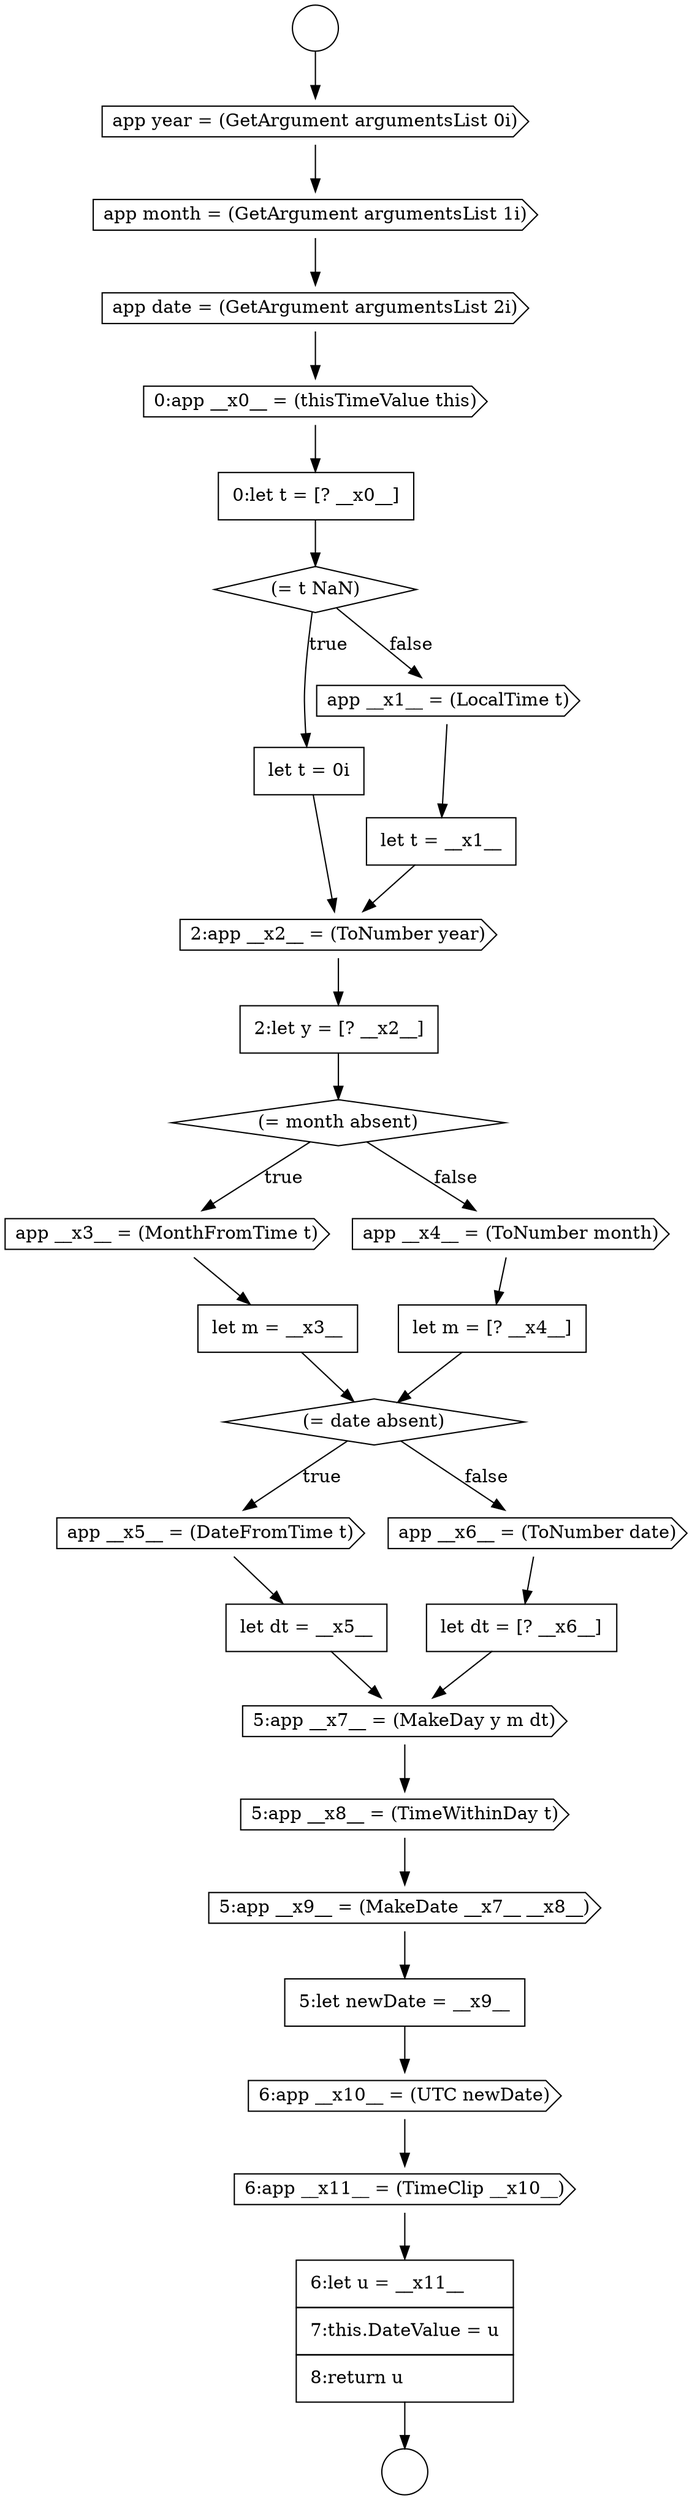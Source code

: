 digraph {
  node11688 [shape=cds, label=<<font color="black">app date = (GetArgument argumentsList 2i)</font>> color="black" fillcolor="white" style=filled]
  node11696 [shape=none, margin=0, label=<<font color="black">
    <table border="0" cellborder="1" cellspacing="0" cellpadding="10">
      <tr><td align="left">2:let y = [? __x2__]</td></tr>
    </table>
  </font>> color="black" fillcolor="white" style=filled]
  node11702 [shape=diamond, label=<<font color="black">(= date absent)</font>> color="black" fillcolor="white" style=filled]
  node11703 [shape=cds, label=<<font color="black">app __x5__ = (DateFromTime t)</font>> color="black" fillcolor="white" style=filled]
  node11694 [shape=none, margin=0, label=<<font color="black">
    <table border="0" cellborder="1" cellspacing="0" cellpadding="10">
      <tr><td align="left">let t = __x1__</td></tr>
    </table>
  </font>> color="black" fillcolor="white" style=filled]
  node11713 [shape=none, margin=0, label=<<font color="black">
    <table border="0" cellborder="1" cellspacing="0" cellpadding="10">
      <tr><td align="left">6:let u = __x11__</td></tr>
      <tr><td align="left">7:this.DateValue = u</td></tr>
      <tr><td align="left">8:return u</td></tr>
    </table>
  </font>> color="black" fillcolor="white" style=filled]
  node11707 [shape=cds, label=<<font color="black">5:app __x7__ = (MakeDay y m dt)</font>> color="black" fillcolor="white" style=filled]
  node11684 [shape=circle label=" " color="black" fillcolor="white" style=filled]
  node11699 [shape=none, margin=0, label=<<font color="black">
    <table border="0" cellborder="1" cellspacing="0" cellpadding="10">
      <tr><td align="left">let m = __x3__</td></tr>
    </table>
  </font>> color="black" fillcolor="white" style=filled]
  node11691 [shape=diamond, label=<<font color="black">(= t NaN)</font>> color="black" fillcolor="white" style=filled]
  node11709 [shape=cds, label=<<font color="black">5:app __x9__ = (MakeDate __x7__ __x8__)</font>> color="black" fillcolor="white" style=filled]
  node11708 [shape=cds, label=<<font color="black">5:app __x8__ = (TimeWithinDay t)</font>> color="black" fillcolor="white" style=filled]
  node11687 [shape=cds, label=<<font color="black">app month = (GetArgument argumentsList 1i)</font>> color="black" fillcolor="white" style=filled]
  node11704 [shape=none, margin=0, label=<<font color="black">
    <table border="0" cellborder="1" cellspacing="0" cellpadding="10">
      <tr><td align="left">let dt = __x5__</td></tr>
    </table>
  </font>> color="black" fillcolor="white" style=filled]
  node11698 [shape=cds, label=<<font color="black">app __x3__ = (MonthFromTime t)</font>> color="black" fillcolor="white" style=filled]
  node11692 [shape=none, margin=0, label=<<font color="black">
    <table border="0" cellborder="1" cellspacing="0" cellpadding="10">
      <tr><td align="left">let t = 0i</td></tr>
    </table>
  </font>> color="black" fillcolor="white" style=filled]
  node11710 [shape=none, margin=0, label=<<font color="black">
    <table border="0" cellborder="1" cellspacing="0" cellpadding="10">
      <tr><td align="left">5:let newDate = __x9__</td></tr>
    </table>
  </font>> color="black" fillcolor="white" style=filled]
  node11705 [shape=cds, label=<<font color="black">app __x6__ = (ToNumber date)</font>> color="black" fillcolor="white" style=filled]
  node11693 [shape=cds, label=<<font color="black">app __x1__ = (LocalTime t)</font>> color="black" fillcolor="white" style=filled]
  node11686 [shape=cds, label=<<font color="black">app year = (GetArgument argumentsList 0i)</font>> color="black" fillcolor="white" style=filled]
  node11697 [shape=diamond, label=<<font color="black">(= month absent)</font>> color="black" fillcolor="white" style=filled]
  node11711 [shape=cds, label=<<font color="black">6:app __x10__ = (UTC newDate)</font>> color="black" fillcolor="white" style=filled]
  node11701 [shape=none, margin=0, label=<<font color="black">
    <table border="0" cellborder="1" cellspacing="0" cellpadding="10">
      <tr><td align="left">let m = [? __x4__]</td></tr>
    </table>
  </font>> color="black" fillcolor="white" style=filled]
  node11689 [shape=cds, label=<<font color="black">0:app __x0__ = (thisTimeValue this)</font>> color="black" fillcolor="white" style=filled]
  node11706 [shape=none, margin=0, label=<<font color="black">
    <table border="0" cellborder="1" cellspacing="0" cellpadding="10">
      <tr><td align="left">let dt = [? __x6__]</td></tr>
    </table>
  </font>> color="black" fillcolor="white" style=filled]
  node11685 [shape=circle label=" " color="black" fillcolor="white" style=filled]
  node11700 [shape=cds, label=<<font color="black">app __x4__ = (ToNumber month)</font>> color="black" fillcolor="white" style=filled]
  node11690 [shape=none, margin=0, label=<<font color="black">
    <table border="0" cellborder="1" cellspacing="0" cellpadding="10">
      <tr><td align="left">0:let t = [? __x0__]</td></tr>
    </table>
  </font>> color="black" fillcolor="white" style=filled]
  node11712 [shape=cds, label=<<font color="black">6:app __x11__ = (TimeClip __x10__)</font>> color="black" fillcolor="white" style=filled]
  node11695 [shape=cds, label=<<font color="black">2:app __x2__ = (ToNumber year)</font>> color="black" fillcolor="white" style=filled]
  node11709 -> node11710 [ color="black"]
  node11692 -> node11695 [ color="black"]
  node11687 -> node11688 [ color="black"]
  node11710 -> node11711 [ color="black"]
  node11703 -> node11704 [ color="black"]
  node11705 -> node11706 [ color="black"]
  node11706 -> node11707 [ color="black"]
  node11700 -> node11701 [ color="black"]
  node11711 -> node11712 [ color="black"]
  node11695 -> node11696 [ color="black"]
  node11697 -> node11698 [label=<<font color="black">true</font>> color="black"]
  node11697 -> node11700 [label=<<font color="black">false</font>> color="black"]
  node11684 -> node11686 [ color="black"]
  node11698 -> node11699 [ color="black"]
  node11689 -> node11690 [ color="black"]
  node11707 -> node11708 [ color="black"]
  node11691 -> node11692 [label=<<font color="black">true</font>> color="black"]
  node11691 -> node11693 [label=<<font color="black">false</font>> color="black"]
  node11704 -> node11707 [ color="black"]
  node11701 -> node11702 [ color="black"]
  node11690 -> node11691 [ color="black"]
  node11713 -> node11685 [ color="black"]
  node11693 -> node11694 [ color="black"]
  node11694 -> node11695 [ color="black"]
  node11696 -> node11697 [ color="black"]
  node11699 -> node11702 [ color="black"]
  node11686 -> node11687 [ color="black"]
  node11702 -> node11703 [label=<<font color="black">true</font>> color="black"]
  node11702 -> node11705 [label=<<font color="black">false</font>> color="black"]
  node11712 -> node11713 [ color="black"]
  node11708 -> node11709 [ color="black"]
  node11688 -> node11689 [ color="black"]
}
